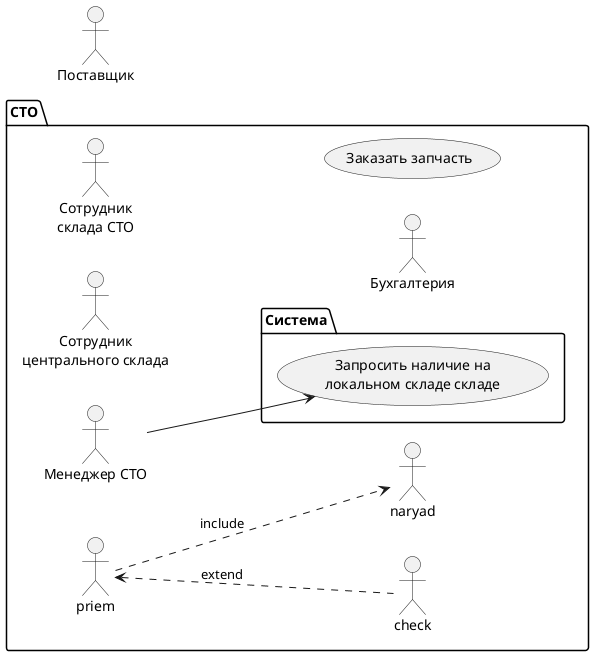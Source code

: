 @startuml Domaine modele
left to right direction
skinparam DefaultTextAlignment center

    actor Поставщик as provider

    package СТО {
               
    actor :Менеджер СТО: as manager
    actor :Сотрудник\nцентрального склада: as sklad
    actor :Сотрудник\nсклада СТО: as skladsto 
    actor :Бухгалтерия: as buh
    

    usecase "Заказать запчасть" as zakaz
            
        package Система {            

            usecase "Запросить наличие на\nлокальном складе складе" as zakazlocal
            
                    
        }    

    manager --> zakazlocal 
    
    priem <.. check : extend
    priem ..> naryad : include
   
    }
@enduml